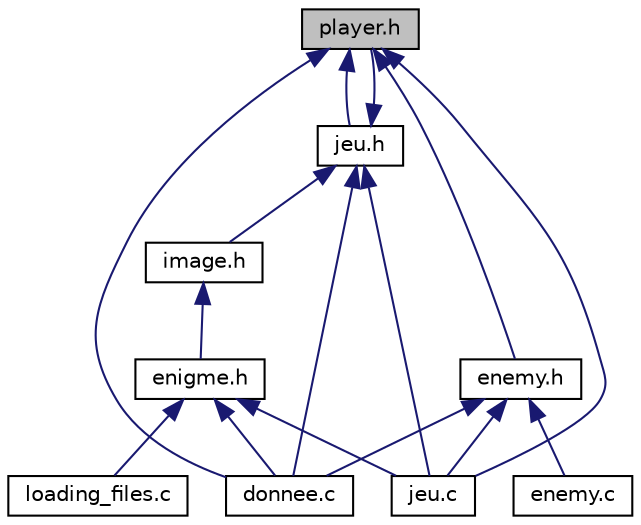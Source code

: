 digraph "player.h"
{
  edge [fontname="Helvetica",fontsize="10",labelfontname="Helvetica",labelfontsize="10"];
  node [fontname="Helvetica",fontsize="10",shape=record];
  Node8 [label="player.h",height=0.2,width=0.4,color="black", fillcolor="grey75", style="filled", fontcolor="black"];
  Node8 -> Node9 [dir="back",color="midnightblue",fontsize="10",style="solid"];
  Node9 [label="jeu.h",height=0.2,width=0.4,color="black", fillcolor="white", style="filled",URL="$jeu_8h_source.html"];
  Node9 -> Node8 [dir="back",color="midnightblue",fontsize="10",style="solid"];
  Node9 -> Node10 [dir="back",color="midnightblue",fontsize="10",style="solid"];
  Node10 [label="image.h",height=0.2,width=0.4,color="black", fillcolor="white", style="filled",URL="$image_8h_source.html"];
  Node10 -> Node11 [dir="back",color="midnightblue",fontsize="10",style="solid"];
  Node11 [label="enigme.h",height=0.2,width=0.4,color="black", fillcolor="white", style="filled",URL="$enigme_8h.html"];
  Node11 -> Node12 [dir="back",color="midnightblue",fontsize="10",style="solid"];
  Node12 [label="donnee.c",height=0.2,width=0.4,color="black", fillcolor="white", style="filled",URL="$donnee_8c.html"];
  Node11 -> Node13 [dir="back",color="midnightblue",fontsize="10",style="solid"];
  Node13 [label="jeu.c",height=0.2,width=0.4,color="black", fillcolor="white", style="filled",URL="$jeu_8c.html",tooltip="testing program. "];
  Node11 -> Node14 [dir="back",color="midnightblue",fontsize="10",style="solid"];
  Node14 [label="loading_files.c",height=0.2,width=0.4,color="black", fillcolor="white", style="filled",URL="$loading__files_8c.html"];
  Node9 -> Node12 [dir="back",color="midnightblue",fontsize="10",style="solid"];
  Node9 -> Node13 [dir="back",color="midnightblue",fontsize="10",style="solid"];
  Node8 -> Node12 [dir="back",color="midnightblue",fontsize="10",style="solid"];
  Node8 -> Node15 [dir="back",color="midnightblue",fontsize="10",style="solid"];
  Node15 [label="enemy.h",height=0.2,width=0.4,color="black", fillcolor="white", style="filled",URL="$enemy_8h.html"];
  Node15 -> Node12 [dir="back",color="midnightblue",fontsize="10",style="solid"];
  Node15 -> Node16 [dir="back",color="midnightblue",fontsize="10",style="solid"];
  Node16 [label="enemy.c",height=0.2,width=0.4,color="black", fillcolor="white", style="filled",URL="$enemy_8c.html"];
  Node15 -> Node13 [dir="back",color="midnightblue",fontsize="10",style="solid"];
  Node8 -> Node13 [dir="back",color="midnightblue",fontsize="10",style="solid"];
}

